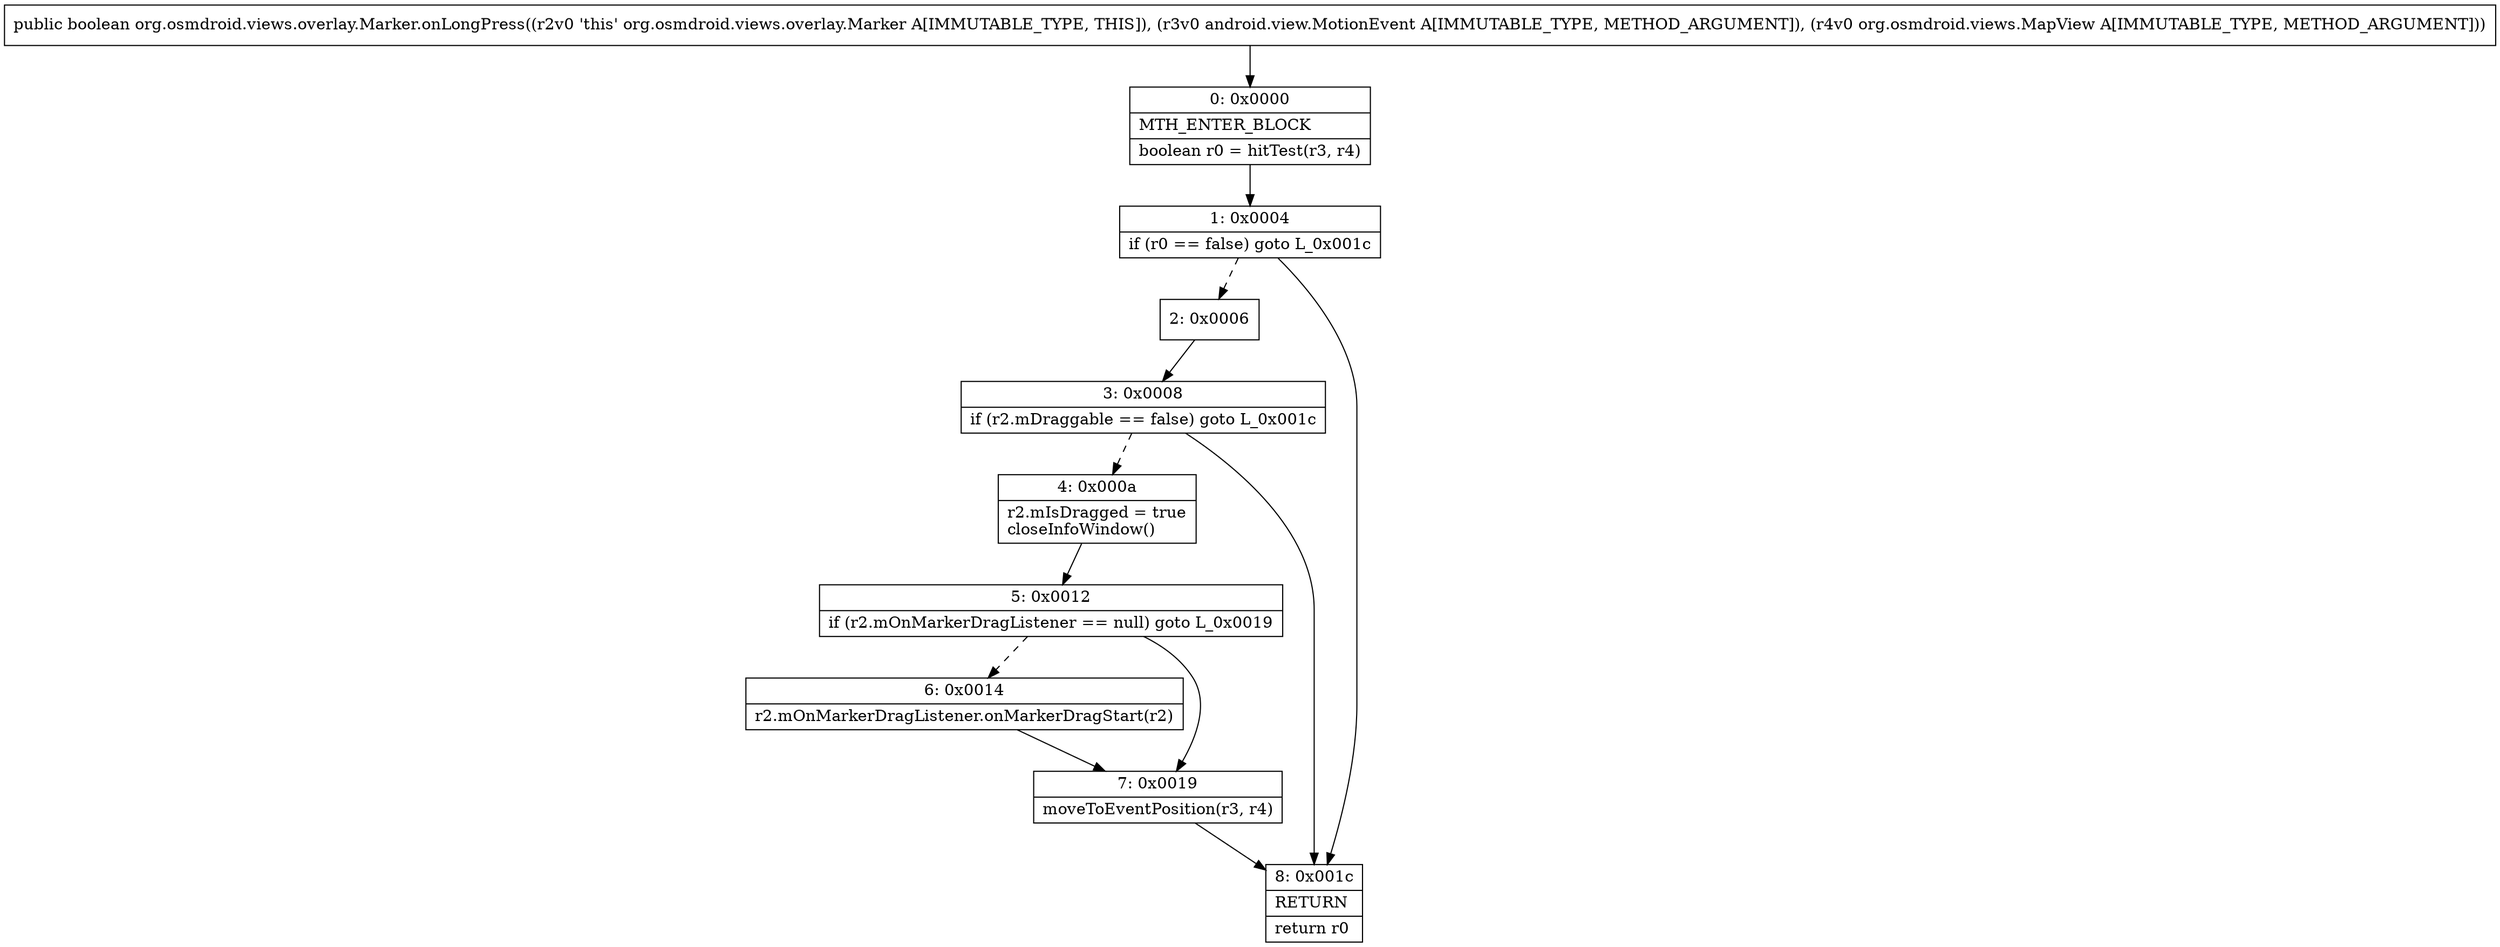 digraph "CFG fororg.osmdroid.views.overlay.Marker.onLongPress(Landroid\/view\/MotionEvent;Lorg\/osmdroid\/views\/MapView;)Z" {
Node_0 [shape=record,label="{0\:\ 0x0000|MTH_ENTER_BLOCK\l|boolean r0 = hitTest(r3, r4)\l}"];
Node_1 [shape=record,label="{1\:\ 0x0004|if (r0 == false) goto L_0x001c\l}"];
Node_2 [shape=record,label="{2\:\ 0x0006}"];
Node_3 [shape=record,label="{3\:\ 0x0008|if (r2.mDraggable == false) goto L_0x001c\l}"];
Node_4 [shape=record,label="{4\:\ 0x000a|r2.mIsDragged = true\lcloseInfoWindow()\l}"];
Node_5 [shape=record,label="{5\:\ 0x0012|if (r2.mOnMarkerDragListener == null) goto L_0x0019\l}"];
Node_6 [shape=record,label="{6\:\ 0x0014|r2.mOnMarkerDragListener.onMarkerDragStart(r2)\l}"];
Node_7 [shape=record,label="{7\:\ 0x0019|moveToEventPosition(r3, r4)\l}"];
Node_8 [shape=record,label="{8\:\ 0x001c|RETURN\l|return r0\l}"];
MethodNode[shape=record,label="{public boolean org.osmdroid.views.overlay.Marker.onLongPress((r2v0 'this' org.osmdroid.views.overlay.Marker A[IMMUTABLE_TYPE, THIS]), (r3v0 android.view.MotionEvent A[IMMUTABLE_TYPE, METHOD_ARGUMENT]), (r4v0 org.osmdroid.views.MapView A[IMMUTABLE_TYPE, METHOD_ARGUMENT])) }"];
MethodNode -> Node_0;
Node_0 -> Node_1;
Node_1 -> Node_2[style=dashed];
Node_1 -> Node_8;
Node_2 -> Node_3;
Node_3 -> Node_4[style=dashed];
Node_3 -> Node_8;
Node_4 -> Node_5;
Node_5 -> Node_6[style=dashed];
Node_5 -> Node_7;
Node_6 -> Node_7;
Node_7 -> Node_8;
}

